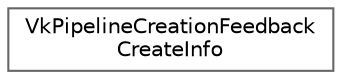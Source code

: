 digraph "类继承关系图"
{
 // LATEX_PDF_SIZE
  bgcolor="transparent";
  edge [fontname=Helvetica,fontsize=10,labelfontname=Helvetica,labelfontsize=10];
  node [fontname=Helvetica,fontsize=10,shape=box,height=0.2,width=0.4];
  rankdir="LR";
  Node0 [id="Node000000",label="VkPipelineCreationFeedback\lCreateInfo",height=0.2,width=0.4,color="grey40", fillcolor="white", style="filled",URL="$struct_vk_pipeline_creation_feedback_create_info.html",tooltip=" "];
}
